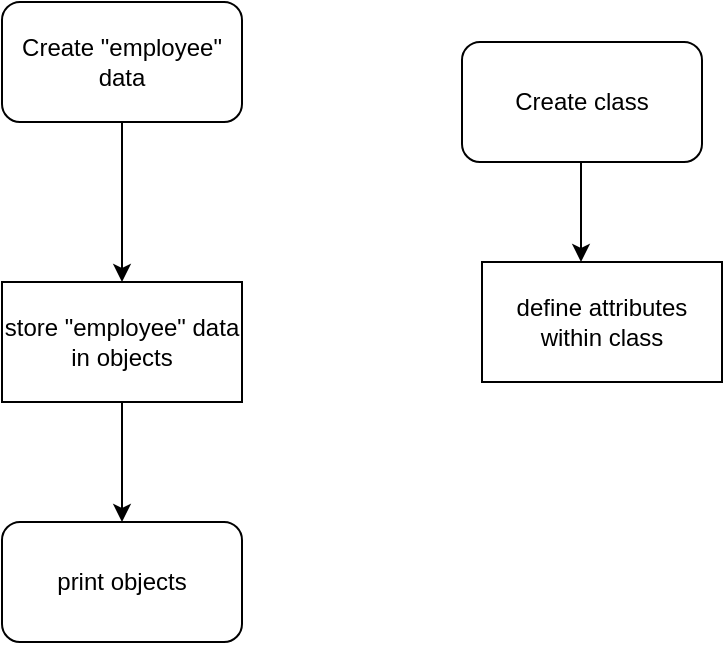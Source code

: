 <mxfile version="24.7.16">
  <diagram name="Page-1" id="CGPjBw4rDiMeZisXZ8Jv">
    <mxGraphModel dx="572" dy="1670" grid="1" gridSize="10" guides="1" tooltips="1" connect="1" arrows="1" fold="1" page="1" pageScale="1" pageWidth="850" pageHeight="1100" math="0" shadow="0">
      <root>
        <mxCell id="0" />
        <mxCell id="1" parent="0" />
        <mxCell id="H_jRrNKF944DGiFgvwcW-2" value="Create class" style="rounded=1;whiteSpace=wrap;html=1;" vertex="1" parent="1">
          <mxGeometry x="520" y="-770" width="120" height="60" as="geometry" />
        </mxCell>
        <mxCell id="H_jRrNKF944DGiFgvwcW-3" value="" style="endArrow=classic;html=1;rounded=0;" edge="1" parent="1">
          <mxGeometry width="50" height="50" relative="1" as="geometry">
            <mxPoint x="579.5" y="-710" as="sourcePoint" />
            <mxPoint x="579.5" y="-660" as="targetPoint" />
            <Array as="points">
              <mxPoint x="579.5" y="-680" />
            </Array>
          </mxGeometry>
        </mxCell>
        <mxCell id="H_jRrNKF944DGiFgvwcW-4" value="define attributes within class" style="rounded=0;whiteSpace=wrap;html=1;" vertex="1" parent="1">
          <mxGeometry x="530" y="-660" width="120" height="60" as="geometry" />
        </mxCell>
        <mxCell id="H_jRrNKF944DGiFgvwcW-6" value="Create &quot;employee&quot; data" style="rounded=1;whiteSpace=wrap;html=1;" vertex="1" parent="1">
          <mxGeometry x="290" y="-790" width="120" height="60" as="geometry" />
        </mxCell>
        <mxCell id="H_jRrNKF944DGiFgvwcW-7" value="" style="endArrow=classic;html=1;rounded=0;exitX=0.5;exitY=1;exitDx=0;exitDy=0;" edge="1" parent="1" source="H_jRrNKF944DGiFgvwcW-6">
          <mxGeometry width="50" height="50" relative="1" as="geometry">
            <mxPoint x="330" y="-730" as="sourcePoint" />
            <mxPoint x="350" y="-650" as="targetPoint" />
            <Array as="points" />
          </mxGeometry>
        </mxCell>
        <mxCell id="H_jRrNKF944DGiFgvwcW-8" value="store &quot;employee&quot; data&lt;div&gt;in objects&lt;/div&gt;" style="rounded=0;whiteSpace=wrap;html=1;" vertex="1" parent="1">
          <mxGeometry x="290" y="-650" width="120" height="60" as="geometry" />
        </mxCell>
        <mxCell id="H_jRrNKF944DGiFgvwcW-9" value="" style="endArrow=classic;html=1;rounded=0;exitX=0.5;exitY=1;exitDx=0;exitDy=0;" edge="1" parent="1" source="H_jRrNKF944DGiFgvwcW-8">
          <mxGeometry width="50" height="50" relative="1" as="geometry">
            <mxPoint x="310" y="-480" as="sourcePoint" />
            <mxPoint x="350" y="-530" as="targetPoint" />
            <Array as="points" />
          </mxGeometry>
        </mxCell>
        <mxCell id="H_jRrNKF944DGiFgvwcW-10" value="print objects" style="rounded=1;whiteSpace=wrap;html=1;" vertex="1" parent="1">
          <mxGeometry x="290" y="-530" width="120" height="60" as="geometry" />
        </mxCell>
      </root>
    </mxGraphModel>
  </diagram>
</mxfile>

